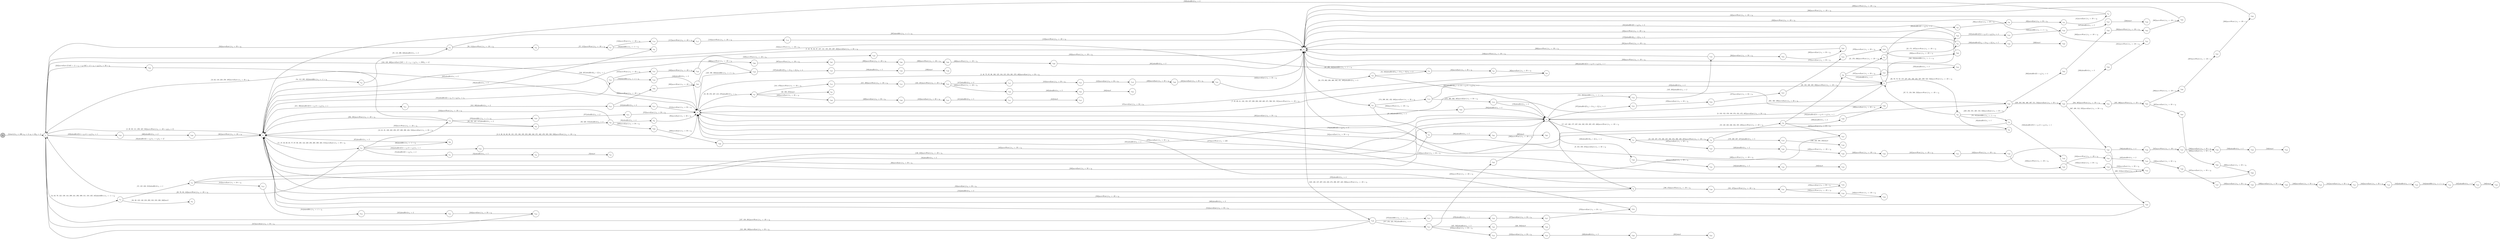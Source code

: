 digraph EFSM{
  graph [rankdir="LR", fontname="Latin Modern Math"];
  node [color="black", fillcolor="white", shape="circle", style="filled", fontname="Latin Modern Math"];
  edge [fontname="Latin Modern Math"];

  s0[fillcolor="gray", label=<s<sub>0</sub>>];
  s1[label=<s<sub>1</sub>>];
  s2[label=<s<sub>2</sub>>];
  s3[label=<s<sub>3</sub>>];
  s4[label=<s<sub>4</sub>>];
  s7[label=<s<sub>7</sub>>];
  s8[label=<s<sub>8</sub>>];
  s9[label=<s<sub>9</sub>>];
  s11[label=<s<sub>11</sub>>];
  s12[label=<s<sub>12</sub>>];
  s14[label=<s<sub>14</sub>>];
  s15[label=<s<sub>15</sub>>];
  s17[label=<s<sub>17</sub>>];
  s18[label=<s<sub>18</sub>>];
  s19[label=<s<sub>19</sub>>];
  s20[label=<s<sub>20</sub>>];
  s21[label=<s<sub>21</sub>>];
  s22[label=<s<sub>22</sub>>];
  s24[label=<s<sub>24</sub>>];
  s25[label=<s<sub>25</sub>>];
  s31[label=<s<sub>31</sub>>];
  s32[label=<s<sub>32</sub>>];
  s36[label=<s<sub>36</sub>>];
  s38[label=<s<sub>38</sub>>];
  s39[label=<s<sub>39</sub>>];
  s40[label=<s<sub>40</sub>>];
  s41[label=<s<sub>41</sub>>];
  s43[label=<s<sub>43</sub>>];
  s44[label=<s<sub>44</sub>>];
  s45[label=<s<sub>45</sub>>];
  s46[label=<s<sub>46</sub>>];
  s51[label=<s<sub>51</sub>>];
  s52[label=<s<sub>52</sub>>];
  s53[label=<s<sub>53</sub>>];
  s54[label=<s<sub>54</sub>>];
  s55[label=<s<sub>55</sub>>];
  s56[label=<s<sub>56</sub>>];
  s57[label=<s<sub>57</sub>>];
  s58[label=<s<sub>58</sub>>];
  s64[label=<s<sub>64</sub>>];
  s66[label=<s<sub>66</sub>>];
  s73[label=<s<sub>73</sub>>];
  s83[label=<s<sub>83</sub>>];
  s92[label=<s<sub>92</sub>>];
  s93[label=<s<sub>93</sub>>];
  s94[label=<s<sub>94</sub>>];
  s102[label=<s<sub>102</sub>>];
  s103[label=<s<sub>103</sub>>];
  s104[label=<s<sub>104</sub>>];
  s116[label=<s<sub>116</sub>>];
  s117[label=<s<sub>117</sub>>];
  s118[label=<s<sub>118</sub>>];
  s120[label=<s<sub>120</sub>>];
  s129[label=<s<sub>129</sub>>];
  s134[label=<s<sub>134</sub>>];
  s135[label=<s<sub>135</sub>>];
  s160[label=<s<sub>160</sub>>];
  s161[label=<s<sub>161</sub>>];
  s162[label=<s<sub>162</sub>>];
  s163[label=<s<sub>163</sub>>];
  s164[label=<s<sub>164</sub>>];
  s174[label=<s<sub>174</sub>>];
  s175[label=<s<sub>175</sub>>];
  s179[label=<s<sub>179</sub>>];
  s180[label=<s<sub>180</sub>>];
  s181[label=<s<sub>181</sub>>];
  s182[label=<s<sub>182</sub>>];
  s190[label=<s<sub>190</sub>>];
  s191[label=<s<sub>191</sub>>];
  s192[label=<s<sub>192</sub>>];
  s193[label=<s<sub>193</sub>>];
  s197[label=<s<sub>197</sub>>];
  s198[label=<s<sub>198</sub>>];
  s199[label=<s<sub>199</sub>>];
  s204[label=<s<sub>204</sub>>];
  s205[label=<s<sub>205</sub>>];
  s211[label=<s<sub>211</sub>>];
  s212[label=<s<sub>212</sub>>];
  s213[label=<s<sub>213</sub>>];
  s217[label=<s<sub>217</sub>>];
  s218[label=<s<sub>218</sub>>];
  s219[label=<s<sub>219</sub>>];
  s220[label=<s<sub>220</sub>>];
  s221[label=<s<sub>221</sub>>];
  s224[label=<s<sub>224</sub>>];
  s228[label=<s<sub>228</sub>>];
  s229[label=<s<sub>229</sub>>];
  s230[label=<s<sub>230</sub>>];
  s231[label=<s<sub>231</sub>>];
  s235[label=<s<sub>235</sub>>];
  s247[label=<s<sub>247</sub>>];
  s264[label=<s<sub>264</sub>>];
  s265[label=<s<sub>265</sub>>];
  s270[label=<s<sub>270</sub>>];
  s271[label=<s<sub>271</sub>>];
  s275[label=<s<sub>275</sub>>];
  s276[label=<s<sub>276</sub>>];
  s277[label=<s<sub>277</sub>>];
  s278[label=<s<sub>278</sub>>];
  s284[label=<s<sub>284</sub>>];
  s285[label=<s<sub>285</sub>>];
  s286[label=<s<sub>286</sub>>];
  s287[label=<s<sub>287</sub>>];
  s288[label=<s<sub>288</sub>>];
  s302[label=<s<sub>302</sub>>];
  s303[label=<s<sub>303</sub>>];
  s304[label=<s<sub>304</sub>>];
  s305[label=<s<sub>305</sub>>];
  s313[label=<s<sub>313</sub>>];
  s314[label=<s<sub>314</sub>>];
  s315[label=<s<sub>315</sub>>];
  s316[label=<s<sub>316</sub>>];
  s329[label=<s<sub>329</sub>>];
  s330[label=<s<sub>330</sub>>];
  s338[label=<s<sub>338</sub>>];
  s339[label=<s<sub>339</sub>>];
  s340[label=<s<sub>340</sub>>];
  s357[label=<s<sub>357</sub>>];
  s358[label=<s<sub>358</sub>>];
  s367[label=<s<sub>367</sub>>];
  s368[label=<s<sub>368</sub>>];
  s369[label=<s<sub>369</sub>>];
  s375[label=<s<sub>375</sub>>];
  s376[label=<s<sub>376</sub>>];
  s377[label=<s<sub>377</sub>>];
  s378[label=<s<sub>378</sub>>];
  s379[label=<s<sub>379</sub>>];
  s380[label=<s<sub>380</sub>>];
  s383[label=<s<sub>383</sub>>];
  s394[label=<s<sub>394</sub>>];
  s395[label=<s<sub>395</sub>>];
  s396[label=<s<sub>396</sub>>];
  s397[label=<s<sub>397</sub>>];
  s398[label=<s<sub>398</sub>>];
  s399[label=<s<sub>399</sub>>];
  s400[label=<s<sub>400</sub>>];
  s408[label=<s<sub>408</sub>>];
  s409[label=<s<sub>409</sub>>];
  s410[label=<s<sub>410</sub>>];
  s411[label=<s<sub>411</sub>>];
  s412[label=<s<sub>412</sub>>];
  s414[label=<s<sub>414</sub>>];
  s415[label=<s<sub>415</sub>>];
  s416[label=<s<sub>416</sub>>];
  s417[label=<s<sub>417</sub>>];
  s418[label=<s<sub>418</sub>>];
  s419[label=<s<sub>419</sub>>];
  s420[label=<s<sub>420</sub>>];
  s421[label=<s<sub>421</sub>>];
  s425[label=<s<sub>425</sub>>];
  s426[label=<s<sub>426</sub>>];
  s427[label=<s<sub>427</sub>>];
  s428[label=<s<sub>428</sub>>];
  s429[label=<s<sub>429</sub>>];
  s430[label=<s<sub>430</sub>>];
  s431[label=<s<sub>431</sub>>];
  s432[label=<s<sub>432</sub>>];
  s433[label=<s<sub>433</sub>>];
  s434[label=<s<sub>434</sub>>];
  s435[label=<s<sub>435</sub>>];
  s436[label=<s<sub>436</sub>>];
  s437[label=<s<sub>437</sub>>];
  s438[label=<s<sub>438</sub>>];
  s439[label=<s<sub>439</sub>>];
  s440[label=<s<sub>440</sub>>];
  s441[label=<s<sub>441</sub>>];
  s442[label=<s<sub>442</sub>>];
  s443[label=<s<sub>443</sub>>];
  s444[label=<s<sub>444</sub>>];
  s445[label=<s<sub>445</sub>>];
  s446[label=<s<sub>446</sub>>];
  s447[label=<s<sub>447</sub>>];
  s448[label=<s<sub>448</sub>>];
  s449[label=<s<sub>449</sub>>];
  s459[label=<s<sub>459</sub>>];
  s460[label=<s<sub>460</sub>>];
  s467[label=<s<sub>467</sub>>];
  s468[label=<s<sub>468</sub>>];
  s476[label=<s<sub>476</sub>>];
  s482[label=<s<sub>482</sub>>];
  s483[label=<s<sub>483</sub>>];
  s484[label=<s<sub>484</sub>>];
  s489[label=<s<sub>489</sub>>];
  s490[label=<s<sub>490</sub>>];
  s525[label=<s<sub>525</sub>>];
  s526[label=<s<sub>526</sub>>];
  s527[label=<s<sub>527</sub>>];
  s528[label=<s<sub>528</sub>>];
  s536[label=<s<sub>536</sub>>];
  s537[label=<s<sub>537</sub>>];
  s538[label=<s<sub>538</sub>>];
  s539[label=<s<sub>539</sub>>];
  s540[label=<s<sub>540</sub>>];

  s0->s1[label=<<i> [1]start:2/o<sub>1</sub> := 200, o<sub>2</sub> := 3, o<sub>3</sub> := 0&#91;r<sub>2</sub> := 1&#93;</i>>];
  s9->s2[label=<<i> [10]moveEast:1/o<sub>1</sub> := 50 + i<sub>0</sub></i>>];
  s14->s15[label=<<i> [15, 145, 242, 312]alienHit:0/o<sub>1</sub> := 1</i>>];
  s15->s8[label=<<i> [16]alienHit:0/o<sub>1</sub> := 2</i>>];
  s22->s4[label=<<i> [23]moveWest:1/o<sub>1</sub> := -50 + i<sub>0</sub></i>>];
  s24->s25[label=<<i> [25, 263]alienHit:0/o<sub>1</sub> := 4</i>>];
  s25->s2[label=<<i> [26]moveEast:1/o<sub>1</sub> := 50 + i<sub>0</sub></i>>];
  s11->s1[label=<<i> [28, 78, 88, 143]moveWest:1/o<sub>1</sub> := -50 + i<sub>0</sub></i>>];
  s1->s2[label=<<i> [33]alienHit:0&#91;4 &gt; r<sub>2</sub>&#93;/o<sub>1</sub> := r<sub>2</sub>&#91;r<sub>2</sub> := 2&#93;</i>>];
  s7->s38[label=<<i> [38]alienHit:0&#91;3 &gt; r<sub>2</sub>&#93;/o<sub>1</sub> := 2</i>>];
  s38->s39[label=<<i> [39]moveEast:1/o<sub>1</sub> := 50 + i<sub>0</sub></i>>];
  s39->s40[label=<<i> [40]moveEast:1/o<sub>1</sub> := 50 + i<sub>0</sub></i>>];
  s40->s41[label=<<i> [41]moveEast:1/o<sub>1</sub> := 50 + i<sub>0</sub></i>>];
  s41->s4[label=<<i> [42]moveWest:1/o<sub>1</sub> := -50 + i<sub>0</sub></i>>];
  s43->s44[label=<<i> [44, 343]alienHit:0&#91;!(r<sub>2</sub> &gt; 3&or;r<sub>2</sub> &gt; 3)&#93;/o<sub>1</sub> := 3</i>>];
  s44->s45[label=<<i> [45]moveEast:1/o<sub>1</sub> := 50 + i<sub>0</sub></i>>];
  s45->s46[label=<<i> [46]moveEast:1/o<sub>1</sub> := 50 + i<sub>0</sub></i>>];
  s46->s3[label=<<i> [47]moveEast:1/o<sub>1</sub> := 50 + i<sub>0</sub></i>>];
  s11->s51[label=<<i> [51]alienHit:0&#91;3 &gt; r<sub>2</sub>&#93;/o<sub>1</sub> := 4</i>>];
  s51->s52[label=<<i> [52]alienHit:0/o<sub>1</sub> := 5</i>>];
  s52->s53[label=<<i> [53]win:0</i>>];
  s55->s56[label=<<i> [56, 114]moveWest:1/o<sub>1</sub> := -50 + i<sub>0</sub></i>>];
  s56->s57[label=<<i> [57, 115]moveWest:1/o<sub>1</sub> := -50 + i<sub>0</sub></i>>];
  s57->s58[label=<<i> [58]shieldHit:1/o<sub>1</sub> := -1 + i<sub>0</sub></i>>];
  s58->s2[label=<<i> [59]alienHit:0/o<sub>1</sub> := 3</i>>];
  s11->s66[label=<<i> [66]shieldHit:1/o<sub>1</sub> := -1 + i<sub>0</sub></i>>];
  s66->s2[label=<<i> [67]alienHit:0/o<sub>1</sub> := 2</i>>];
  s36->s73[label=<<i> [73, 101]shieldHit:1/o<sub>1</sub> := -1 + i<sub>0</sub></i>>];
  s73->s3[label=<<i> [74]alienHit:0&#91;3 &gt; r<sub>2</sub>&#93;/o<sub>1</sub> := 3</i>>];
  s36->s83[label=<<i> [83]alienHit:0/o<sub>1</sub> := 1</i>>];
  s83->s3[label=<<i> [84]moveEast:1/o<sub>1</sub> := 50 + i<sub>0</sub></i>>];
  s1->s2[label=<<i> [2, 29, 89, 111, 259, 347, 504]moveWest:1/o<sub>1</sub> := -50 + i<sub>0</sub>&#91;r<sub>2</sub> := 5&#93;</i>>];
  s93->s94[label=<<i> [94]alienHit:0/o<sub>1</sub> := 4</i>>];
  s94->s3[label=<<i> [95]moveEast:1/o<sub>1</sub> := 50 + i<sub>0</sub></i>>];
  s31->s32[label=<<i> [32, 100, 373]win:0</i>>];
  s73->s102[label=<<i> [102]alienHit:0&#91;!(3 &gt; r<sub>2</sub>&or;3 &gt; r<sub>2</sub>)&#93;/o<sub>1</sub> := 1</i>>];
  s102->s103[label=<<i> [103]moveEast:1/o<sub>1</sub> := 50 + i<sub>0</sub></i>>];
  s103->s104[label=<<i> [104]moveEast:1/o<sub>1</sub> := 50 + i<sub>0</sub></i>>];
  s104->s3[label=<<i> [105]moveEast:1/o<sub>1</sub> := 50 + i<sub>0</sub></i>>];
  s2->s54[label=<<i> [54, 112, 295, 322]shieldHit:1/o<sub>1</sub> := -1 + i<sub>0</sub></i>>];
  s54->s55[label=<<i> [55, 113, 296, 323]alienHit:0/o<sub>1</sub> := 2</i>>];
  s57->s116[label=<<i> [116]moveWest:1/o<sub>1</sub> := -50 + i<sub>0</sub></i>>];
  s116->s117[label=<<i> [117]moveWest:1/o<sub>1</sub> := -50 + i<sub>0</sub></i>>];
  s117->s118[label=<<i> [118]moveWest:1/o<sub>1</sub> := -50 + i<sub>0</sub></i>>];
  s118->s4[label=<<i> [119]moveWest:1/o<sub>1</sub> := -50 + i<sub>0</sub></i>>];
  s1->s3[label=<<i> [124, 128, 406]moveEast:1&#91;345 &gt; -2 &times; r<sub>2</sub> + i<sub>0</sub>&#93;/o<sub>1</sub> := 250&#91;r<sub>2</sub> := 4&#93;</i>>];
  s129->s2[label=<<i> [130, 321]alienHit:0&#91;r<sub>2</sub> &gt; 2&#93;/o<sub>1</sub> := 1</i>>];
  s8->s134[label=<<i> [134, 202]shieldHit:1/o<sub>1</sub> := -1 + i<sub>0</sub></i>>];
  s134->s135[label=<<i> [135, 203]alienHit:0/o<sub>1</sub> := 2</i>>];
  s135->s4[label=<<i> [136]moveWest:1/o<sub>1</sub> := -50 + i<sub>0</sub></i>>];
  s120->s1[label=<<i> [127, 138, 291]moveWest:1/o<sub>1</sub> := -50 + i<sub>0</sub></i>>];
  s15->s8[label=<<i> [146, 243]moveWest:1/o<sub>1</sub> := -50 + i<sub>0</sub></i>>];
  s20->s7[label=<<i> [151]alienHit:0/o<sub>1</sub> := 2</i>>];
  s7->s8[label=<<i> [8, 133, 152, 159, 188, 374, 454, 472, 485]moveEast:1/o<sub>1</sub> := 50 + i<sub>0</sub></i>>];
  s9->s2[label=<<i> [154]alienHit:0/o<sub>1</sub> := 3</i>>];
  s36->s7[label=<<i> [37, 71, 158, 508, 523]moveWest:1/o<sub>1</sub> := -50 + i<sub>0</sub></i>>];
  s8->s160[label=<<i> [160]alienHit:0&#91;r<sub>2</sub> &gt; 3&#93;/o<sub>1</sub> := 4</i>>];
  s160->s161[label=<<i> [161]moveEast:1/o<sub>1</sub> := 50 + i<sub>0</sub></i>>];
  s161->s162[label=<<i> [162]alienHit:0/o<sub>1</sub> := 5</i>>];
  s162->s163[label=<<i> [163]win:0</i>>];
  s11->s164[label=<<i> [164]alienHit:0&#91;!(3 &gt; r<sub>2</sub>&or;3 &gt; r<sub>2</sub>)&#93;/o<sub>1</sub> := 1</i>>];
  s164->s8[label=<<i> [165]moveWest:1/o<sub>1</sub> := -50 + i<sub>0</sub></i>>];
  s20->s21[label=<<i> [21, 170, 336]moveWest:1/o<sub>1</sub> := -50 + i<sub>0</sub></i>>];
  s21->s22[label=<<i> [22, 171, 337]moveWest:1/o<sub>1</sub> := -50 + i<sub>0</sub></i>>];
  s22->s4[label=<<i> [172]alienHit:0&#91;r<sub>2</sub> &gt; 3&#93;/o<sub>1</sub> := 2</i>>];
  s175->s8[label=<<i> [176]alienHit:0/o<sub>1</sub> := 4</i>>];
  s2->s181[label=<<i> [181]alienHit:0&#91;3 &gt; r<sub>2</sub>, 3 &gt; r<sub>2</sub>&#93;/o<sub>1</sub> := r<sub>2</sub></i>>];
  s181->s182[label=<<i> [182]shieldHit:1/o<sub>1</sub> := -1 + i<sub>0</sub></i>>];
  s182->s3[label=<<i> [183]alienHit:0/o<sub>1</sub> := 3</i>>];
  s9->s190[label=<<i> [190, 474]moveWest:1/o<sub>1</sub> := -50 + i<sub>0</sub></i>>];
  s190->s191[label=<<i> [191, 475]moveWest:1/o<sub>1</sub> := -50 + i<sub>0</sub></i>>];
  s191->s192[label=<<i> [192]moveWest:1/o<sub>1</sub> := -50 + i<sub>0</sub></i>>];
  s192->s193[label=<<i> [193]moveWest:1/o<sub>1</sub> := -50 + i<sub>0</sub></i>>];
  s193->s2[label=<<i> [194]moveWest:1/o<sub>1</sub> := -50 + i<sub>0</sub></i>>];
  s129->s197[label=<<i> [197]alienHit:0&#91;!(r<sub>2</sub> &gt; 2&or;r<sub>2</sub> &gt; 2)&#93;/o<sub>1</sub> := 4</i>>];
  s197->s198[label=<<i> [198]alienHit:0/o<sub>1</sub> := 5</i>>];
  s198->s199[label=<<i> [199]win:0</i>>];
  s4->s43[label=<<i> [43, 200, 342]shieldHit:1/o<sub>1</sub> := -1 + i<sub>0</sub></i>>];
  s43->s8[label=<<i> [201]alienHit:0&#91;r<sub>2</sub> &gt; 3, !(3 &gt; r<sub>2</sub>&or;3 &gt; r<sub>2</sub>)&#93;/o<sub>1</sub> := 1</i>>];
  s135->s204[label=<<i> [204]moveEast:1/o<sub>1</sub> := 50 + i<sub>0</sub></i>>];
  s204->s205[label=<<i> [205]moveEast:1/o<sub>1</sub> := 50 + i<sub>0</sub></i>>];
  s205->s4[label=<<i> [206]moveWest:1/o<sub>1</sub> := -50 + i<sub>0</sub></i>>];
  s120->s1[label=<<i> [121, 208, 308]moveEast:1/o<sub>1</sub> := 50 + i<sub>0</sub></i>>];
  s2->s211[label=<<i> [211, 392]alienHit:0&#91;!(3 &gt; r<sub>2</sub>&or;3 &gt; r<sub>2</sub>)&#93;/o<sub>1</sub> := 1</i>>];
  s211->s212[label=<<i> [212, 393]alienHit:0/o<sub>1</sub> := 2</i>>];
  s212->s213[label=<<i> [213]alienHit:0/o<sub>1</sub> := 3</i>>];
  s213->s3[label=<<i> [214]moveEast:1/o<sub>1</sub> := 50 + i<sub>0</sub></i>>];
  s217->s218[label=<<i> [218]moveEast:1/o<sub>1</sub> := 50 + i<sub>0</sub></i>>];
  s218->s219[label=<<i> [219]moveEast:1/o<sub>1</sub> := 50 + i<sub>0</sub></i>>];
  s219->s220[label=<<i> [220]alienHit:0/o<sub>1</sub> := 5</i>>];
  s220->s221[label=<<i> [221]win:0</i>>];
  s1->s224[label=<<i> [224]moveEast:1&#91;!(345 &gt; -2 &times; r<sub>2</sub> + i<sub>0</sub>&or;345 &gt; -2 &times; r<sub>2</sub> + i<sub>0</sub>)&#93;/o<sub>1</sub> := 50 + i<sub>0</sub></i>>];
  s224->s3[label=<<i> [225]alienHit:0/o<sub>1</sub> := 2</i>>];
  s3->s7[label=<<i> [7, 35, 69, 81, 132, 156, 187, 226, 280, 349, 463, 471, 506, 521, 531]moveWest:1/o<sub>1</sub> := -50 + i<sub>0</sub></i>>];
  s7->s36[label=<<i> [36, 70, 72, 82, 157, 227, 281, 350, 464, 507, 509, 522, 532]moveWest:1/o<sub>1</sub> := -50 + i<sub>0</sub></i>>];
  s229->s230[label=<<i> [230]alienHit:0/o<sub>1</sub> := 3</i>>];
  s230->s231[label=<<i> [231]moveWest:1/o<sub>1</sub> := -50 + i<sub>0</sub></i>>];
  s231->s4[label=<<i> [232]moveWest:1/o<sub>1</sub> := -50 + i<sub>0</sub></i>>];
  s217->s235[label=<<i> [235]moveWest:1/o<sub>1</sub> := -50 + i<sub>0</sub></i>>];
  s235->s8[label=<<i> [236]moveWest:1/o<sub>1</sub> := -50 + i<sub>0</sub></i>>];
  s18->s179[label=<<i> [179, 239, 387, 457]alienHit:0/o<sub>1</sub> := 5</i>>];
  s179->s180[label=<<i> [180, 240, 388, 458]win:0</i>>];
  s19->s247[label=<<i> [247]moveEast:1/o<sub>1</sub> := 50 + i<sub>0</sub></i>>];
  s247->s2[label=<<i> [248]moveEast:1/o<sub>1</sub> := 50 + i<sub>0</sub></i>>];
  s12->s92[label=<<i> [92, 251, 327, 517]alienHit:0/o<sub>1</sub> := 2</i>>];
  s92->s2[label=<<i> [252]moveWest:1/o<sub>1</sub> := -50 + i<sub>0</sub></i>>];
  s12->s1[label=<<i> [13, 62, 110, 223, 258, 405]moveEast:1/o<sub>1</sub> := 50 + i<sub>0</sub></i>>];
  s25->s264[label=<<i> [264]alienHit:0/o<sub>1</sub> := 5</i>>];
  s264->s265[label=<<i> [265]win:0</i>>];
  s7->s4[label=<<i> [266]alienHit:0&#91;!(3 &gt; r<sub>2</sub>&or;3 &gt; r<sub>2</sub>)&#93;/o<sub>1</sub> := 1</i>>];
  s4->s2[label=<<i> [5, 49, 76, 86, 97, 107, 141, 185, 255, 267, 402]moveEast:1/o<sub>1</sub> := 50 + i<sub>0</sub></i>>];
  s12->s270[label=<<i> [270]shieldHit:1/o<sub>1</sub> := -1 + i<sub>0</sub></i>>];
  s270->s271[label=<<i> [271]alienHit:0/o<sub>1</sub> := 2</i>>];
  s271->s3[label=<<i> [272]moveEast:1/o<sub>1</sub> := 50 + i<sub>0</sub></i>>];
  s3->s4[label=<<i> [4, 48, 75, 85, 96, 106, 125, 184, 215, 254, 261, 273, 492]moveEast:1/o<sub>1</sub> := 50 + i<sub>0</sub></i>>];
  s120->s275[label=<<i> [275]shieldHit:1/o<sub>1</sub> := -1 + i<sub>0</sub></i>>];
  s275->s276[label=<<i> [276]alienHit:0/o<sub>1</sub> := 3</i>>];
  s276->s277[label=<<i> [277]moveEast:1/o<sub>1</sub> := 50 + i<sub>0</sub></i>>];
  s277->s278[label=<<i> [278]moveEast:1/o<sub>1</sub> := 50 + i<sub>0</sub></i>>];
  s278->s3[label=<<i> [279]moveEast:1/o<sub>1</sub> := 50 + i<sub>0</sub></i>>];
  s229->s284[label=<<i> [284, 365]moveWest:1/o<sub>1</sub> := -50 + i<sub>0</sub></i>>];
  s284->s285[label=<<i> [285, 366]moveWest:1/o<sub>1</sub> := -50 + i<sub>0</sub></i>>];
  s285->s286[label=<<i> [286]moveWest:1/o<sub>1</sub> := -50 + i<sub>0</sub></i>>];
  s286->s287[label=<<i> [287]moveWest:1/o<sub>1</sub> := -50 + i<sub>0</sub></i>>];
  s287->s288[label=<<i> [288]moveWest:1/o<sub>1</sub> := -50 + i<sub>0</sub></i>>];
  s288->s4[label=<<i> [289]moveWest:1/o<sub>1</sub> := -50 + i<sub>0</sub></i>>];
  s12->s2[label=<<i> [294, 391]moveWest:1/o<sub>1</sub> := -50 + i<sub>0</sub></i>>];
  s55->s4[label=<<i> [297]shieldHit:1/o<sub>1</sub> := -1 + i<sub>0</sub></i>>];
  s174->s175[label=<<i> [175, 300, 362, 495]moveEast:1/o<sub>1</sub> := 50 + i<sub>0</sub></i>>];
  s228->s302[label=<<i> [302]alienHit:0&#91;3 &gt; r<sub>2</sub>&#93;/o<sub>1</sub> := 4</i>>];
  s302->s303[label=<<i> [303]moveWest:1/o<sub>1</sub> := -50 + i<sub>0</sub></i>>];
  s303->s304[label=<<i> [304]moveWest:1/o<sub>1</sub> := -50 + i<sub>0</sub></i>>];
  s304->s305[label=<<i> [305]moveWest:1/o<sub>1</sub> := -50 + i<sub>0</sub></i>>];
  s305->s4[label=<<i> [306]moveWest:1/o<sub>1</sub> := -50 + i<sub>0</sub></i>>];
  s15->s313[label=<<i> [313]moveEast:1/o<sub>1</sub> := 50 + i<sub>0</sub></i>>];
  s313->s314[label=<<i> [314]shieldHit:1/o<sub>1</sub> := -1 + i<sub>0</sub></i>>];
  s314->s315[label=<<i> [315]alienHit:0/o<sub>1</sub> := 2</i>>];
  s315->s316[label=<<i> [316]moveEast:1/o<sub>1</sub> := 50 + i<sub>0</sub></i>>];
  s316->s1[label=<<i> [317]moveEast:1/o<sub>1</sub> := 50 + i<sub>0</sub></i>>];
  s3->s129[label=<<i> [129, 196, 320]shieldHit:1/o<sub>1</sub> := -1 + i<sub>0</sub></i>>];
  s55->s1[label=<<i> [324]moveEast:1/o<sub>1</sub> := 50 + i<sub>0</sub></i>>];
  s1->s14[label=<<i> [14, 63, 79, 122, 139, 144, 209, 241, 292, 309, 311, 318, 325, 345]shieldHit:1/o<sub>1</sub> := -1 + i<sub>0</sub></i>>];
  s14->s64[label=<<i> [64, 80, 123, 140, 210, 293, 310, 319, 326, 346]lose:0</i>>];
  s92->s93[label=<<i> [93, 328, 518]alienHit:0/o<sub>1</sub> := 3</i>>];
  s93->s329[label=<<i> [329]moveEast:1/o<sub>1</sub> := 50 + i<sub>0</sub></i>>];
  s329->s330[label=<<i> [330]moveEast:1/o<sub>1</sub> := 50 + i<sub>0</sub></i>>];
  s330->s8[label=<<i> [331]alienHit:0/o<sub>1</sub> := 4</i>>];
  s18->s19[label=<<i> [19, 149, 168, 246, 334, 355, 488]moveWest:1/o<sub>1</sub> := -50 + i<sub>0</sub></i>>];
  s19->s20[label=<<i> [20, 150, 169, 335, 356]moveWest:1/o<sub>1</sub> := -50 + i<sub>0</sub></i>>];
  s22->s338[label=<<i> [338]alienHit:0&#91;!(r<sub>2</sub> &gt; 3&or;r<sub>2</sub> &gt; 3)&#93;/o<sub>1</sub> := 5</i>>];
  s338->s339[label=<<i> [339]win:0</i>>];
  s7->s340[label=<<i> [340, 524]shieldHit:1/o<sub>1</sub> := -1 + i<sub>0</sub></i>>];
  s340->s4[label=<<i> [341]alienHit:0&#91;3 &gt; r<sub>2</sub>&#93;/o<sub>1</sub> := 2</i>>];
  s44->s1[label=<<i> [344]moveWest:1/o<sub>1</sub> := -50 + i<sub>0</sub></i>>];
  s228->s8[label=<<i> [352]alienHit:0&#91;!(3 &gt; r<sub>2</sub>&or;3 &gt; r<sub>2</sub>)&#93;/o<sub>1</sub> := 1</i>>];
  s8->s17[label=<<i> [17, 147, 166, 177, 237, 244, 332, 353, 385, 455, 486]moveWest:1/o<sub>1</sub> := -50 + i<sub>0</sub></i>>];
  s17->s18[label=<<i> [18, 148, 167, 178, 238, 245, 333, 354, 386, 456, 487]moveWest:1/o<sub>1</sub> := -50 + i<sub>0</sub></i>>];
  s20->s357[label=<<i> [357]moveEast:1/o<sub>1</sub> := 50 + i<sub>0</sub></i>>];
  s357->s358[label=<<i> [358]alienHit:0/o<sub>1</sub> := 2</i>>];
  s358->s4[label=<<i> [359]moveWest:1/o<sub>1</sub> := -50 + i<sub>0</sub></i>>];
  s24->s174[label=<<i> [174, 299, 361, 452, 494]moveEast:1/o<sub>1</sub> := 50 + i<sub>0</sub></i>>];
  s285->s367[label=<<i> [367]moveEast:1/o<sub>1</sub> := 50 + i<sub>0</sub></i>>];
  s367->s368[label=<<i> [368]moveEast:1/o<sub>1</sub> := 50 + i<sub>0</sub></i>>];
  s368->s369[label=<<i> [369]moveEast:1/o<sub>1</sub> := 50 + i<sub>0</sub></i>>];
  s369->s2[label=<<i> [370]alienHit:0/o<sub>1</sub> := 4</i>>];
  s8->s375[label=<<i> [375]alienHit:0&#91;!(r<sub>2</sub> &gt; 3&or;r<sub>2</sub> &gt; 3)&#93;/o<sub>1</sub> := 2</i>>];
  s375->s376[label=<<i> [376]moveEast:1/o<sub>1</sub> := 50 + i<sub>0</sub></i>>];
  s376->s377[label=<<i> [377]moveEast:1/o<sub>1</sub> := 50 + i<sub>0</sub></i>>];
  s377->s378[label=<<i> [378]moveEast:1/o<sub>1</sub> := 50 + i<sub>0</sub></i>>];
  s378->s379[label=<<i> [379]moveEast:1/o<sub>1</sub> := 50 + i<sub>0</sub></i>>];
  s379->s380[label=<<i> [380]moveWest:1/o<sub>1</sub> := -50 + i<sub>0</sub></i>>];
  s380->s4[label=<<i> [381]moveWest:1/o<sub>1</sub> := -50 + i<sub>0</sub></i>>];
  s4->s24[label=<<i> [24, 173, 262, 298, 360, 382, 451, 493]alienHit:0/o<sub>1</sub> := 3</i>>];
  s24->s383[label=<<i> [383]moveWest:1/o<sub>1</sub> := -50 + i<sub>0</sub></i>>];
  s383->s8[label=<<i> [384]alienHit:0/o<sub>1</sub> := 4</i>>];
  s212->s394[label=<<i> [394]moveWest:1/o<sub>1</sub> := -50 + i<sub>0</sub></i>>];
  s394->s395[label=<<i> [395]moveWest:1/o<sub>1</sub> := -50 + i<sub>0</sub></i>>];
  s395->s396[label=<<i> [396]moveWest:1/o<sub>1</sub> := -50 + i<sub>0</sub></i>>];
  s396->s397[label=<<i> [397]moveWest:1/o<sub>1</sub> := -50 + i<sub>0</sub></i>>];
  s397->s398[label=<<i> [398]moveWest:1/o<sub>1</sub> := -50 + i<sub>0</sub></i>>];
  s398->s399[label=<<i> [399]moveWest:1/o<sub>1</sub> := -50 + i<sub>0</sub></i>>];
  s399->s400[label=<<i> [400]moveWest:1/o<sub>1</sub> := -50 + i<sub>0</sub></i>>];
  s400->s4[label=<<i> [401]alienHit:0/o<sub>1</sub> := 3</i>>];
  s2->s11[label=<<i> [11, 27, 50, 60, 65, 77, 87, 90, 108, 142, 249, 256, 268, 389, 403, 515]moveEast:1/o<sub>1</sub> := 50 + i<sub>0</sub></i>>];
  s11->s12[label=<<i> [12, 61, 91, 109, 222, 250, 257, 269, 390, 404, 516]moveEast:1/o<sub>1</sub> := 50 + i<sub>0</sub></i>>];
  s3->s31[label=<<i> [31, 99, 372, 407, 413, 478]alienHit:0/o<sub>1</sub> := r<sub>2</sub></i>>];
  s31->s408[label=<<i> [408]moveEast:1/o<sub>1</sub> := 50 + i<sub>0</sub></i>>];
  s408->s409[label=<<i> [409]moveEast:1/o<sub>1</sub> := 50 + i<sub>0</sub></i>>];
  s409->s410[label=<<i> [410]moveEast:1/o<sub>1</sub> := 50 + i<sub>0</sub></i>>];
  s410->s411[label=<<i> [411]alienHit:0/o<sub>1</sub> := 5</i>>];
  s411->s412[label=<<i> [412]win:0</i>>];
  s31->s414[label=<<i> [414, 479]moveWest:1/o<sub>1</sub> := -50 + i<sub>0</sub></i>>];
  s414->s415[label=<<i> [415, 480]moveWest:1/o<sub>1</sub> := -50 + i<sub>0</sub></i>>];
  s415->s416[label=<<i> [416, 481]moveWest:1/o<sub>1</sub> := -50 + i<sub>0</sub></i>>];
  s416->s417[label=<<i> [417]alienHit:0/o<sub>1</sub> := 3</i>>];
  s417->s418[label=<<i> [418]moveEast:1/o<sub>1</sub> := 50 + i<sub>0</sub></i>>];
  s418->s419[label=<<i> [419]moveEast:1/o<sub>1</sub> := 50 + i<sub>0</sub></i>>];
  s419->s420[label=<<i> [420]moveEast:1/o<sub>1</sub> := 50 + i<sub>0</sub></i>>];
  s420->s421[label=<<i> [421]moveEast:1/o<sub>1</sub> := 50 + i<sub>0</sub></i>>];
  s421->s4[label=<<i> [422]moveEast:1/o<sub>1</sub> := 50 + i<sub>0</sub></i>>];
  s4->s120[label=<<i> [120, 126, 137, 207, 216, 233, 274, 290, 307, 423, 500]moveWest:1/o<sub>1</sub> := -50 + i<sub>0</sub></i>>];
  s120->s217[label=<<i> [217, 234, 424, 501]alienHit:0/o<sub>1</sub> := 4</i>>];
  s217->s425[label=<<i> [425, 502]alienHit:0/o<sub>1</sub> := 5</i>>];
  s425->s426[label=<<i> [426, 503]win:0</i>>];
  s17->s427[label=<<i> [427]moveEast:1/o<sub>1</sub> := 50 + i<sub>0</sub></i>>];
  s427->s428[label=<<i> [428]alienHit:0/o<sub>1</sub> := 2</i>>];
  s428->s429[label=<<i> [429]moveWest:1/o<sub>1</sub> := -50 + i<sub>0</sub></i>>];
  s429->s430[label=<<i> [430]moveWest:1/o<sub>1</sub> := -50 + i<sub>0</sub></i>>];
  s430->s431[label=<<i> [431]moveWest:1/o<sub>1</sub> := -50 + i<sub>0</sub></i>>];
  s431->s432[label=<<i> [432]moveWest:1/o<sub>1</sub> := -50 + i<sub>0</sub></i>>];
  s432->s433[label=<<i> [433]moveWest:1/o<sub>1</sub> := -50 + i<sub>0</sub></i>>];
  s433->s434[label=<<i> [434]moveWest:1/o<sub>1</sub> := -50 + i<sub>0</sub></i>>];
  s434->s435[label=<<i> [435]alienHit:0/o<sub>1</sub> := 3</i>>];
  s435->s436[label=<<i> [436]moveEast:1/o<sub>1</sub> := 50 + i<sub>0</sub></i>>];
  s436->s437[label=<<i> [437]moveEast:1/o<sub>1</sub> := 50 + i<sub>0</sub></i>>];
  s437->s438[label=<<i> [438]moveEast:1/o<sub>1</sub> := 50 + i<sub>0</sub></i>>];
  s438->s439[label=<<i> [439]moveEast:1/o<sub>1</sub> := 50 + i<sub>0</sub></i>>];
  s439->s440[label=<<i> [440]moveEast:1/o<sub>1</sub> := 50 + i<sub>0</sub></i>>];
  s440->s441[label=<<i> [441]moveEast:1/o<sub>1</sub> := 50 + i<sub>0</sub></i>>];
  s441->s442[label=<<i> [442]moveEast:1/o<sub>1</sub> := 50 + i<sub>0</sub></i>>];
  s442->s443[label=<<i> [443]alienHit:0/o<sub>1</sub> := 4</i>>];
  s443->s444[label=<<i> [444]shieldHit:1/o<sub>1</sub> := -1 + i<sub>0</sub></i>>];
  s444->s445[label=<<i> [445]alienHit:0/o<sub>1</sub> := 5</i>>];
  s445->s446[label=<<i> [446]win:0</i>>];
  s181->s447[label=<<i> [447]moveWest:1/o<sub>1</sub> := -50 + i<sub>0</sub></i>>];
  s447->s448[label=<<i> [448]moveWest:1/o<sub>1</sub> := -50 + i<sub>0</sub></i>>];
  s448->s449[label=<<i> [449]moveWest:1/o<sub>1</sub> := -50 + i<sub>0</sub></i>>];
  s449->s4[label=<<i> [450]moveWest:1/o<sub>1</sub> := -50 + i<sub>0</sub></i>>];
  s174->s7[label=<<i> [453]alienHit:0/o<sub>1</sub> := 4</i>>];
  s1->s459[label=<<i> [459]alienHit:0&#91;!(4 &gt; r<sub>2</sub>&or;4 &gt; r<sub>2</sub>)&#93;/o<sub>1</sub> := 1</i>>];
  s459->s460[label=<<i> [460]alienHit:0/o<sub>1</sub> := 2</i>>];
  s460->s2[label=<<i> [461]moveWest:1/o<sub>1</sub> := -50 + i<sub>0</sub></i>>];
  s467->s468[label=<<i> [468, 513]moveEast:1/o<sub>1</sub> := 50 + i<sub>0</sub></i>>];
  s468->s2[label=<<i> [469]alienHit:0/o<sub>1</sub> := 3</i>>];
  s8->s9[label=<<i> [9, 153, 189, 473]moveEast:1/o<sub>1</sub> := 50 + i<sub>0</sub></i>>];
  s191->s476[label=<<i> [476]moveEast:1/o<sub>1</sub> := 50 + i<sub>0</sub></i>>];
  s476->s3[label=<<i> [477]moveWest:1/o<sub>1</sub> := 250</i>>];
  s416->s482[label=<<i> [482]moveWest:1/o<sub>1</sub> := -50 + i<sub>0</sub></i>>];
  s482->s483[label=<<i> [483]alienHit:0/o<sub>1</sub> := 5</i>>];
  s483->s484[label=<<i> [484]win:0</i>>];
  s19->s489[label=<<i> [489]alienHit:0/o<sub>1</sub> := 2</i>>];
  s489->s490[label=<<i> [490]moveEast:1/o<sub>1</sub> := 50 + i<sub>0</sub></i>>];
  s490->s3[label=<<i> [491]moveEast:1/o<sub>1</sub> := 50 + i<sub>0</sub></i>>];
  s175->s228[label=<<i> [301, 363, 496]moveEast:1/o<sub>1</sub> := 50 + i<sub>0</sub></i>>];
  s228->s229[label=<<i> [229, 283, 364, 466, 497, 511, 534]moveEast:1/o<sub>1</sub> := 50 + i<sub>0</sub></i>>];
  s467->s4[label=<<i> [499]moveWest:1/o<sub>1</sub> := -50 + i<sub>0</sub></i>>];
  s468->s2[label=<<i> [514]moveEast:1/o<sub>1</sub> := 50 + i<sub>0</sub></i>>];
  s93->s2[label=<<i> [519]moveWest:1/o<sub>1</sub> := -50 + i<sub>0</sub></i>>];
  s2->s3[label=<<i> [3, 6, 30, 34, 68, 98, 131, 155, 186, 195, 253, 260, 348, 371, 462, 470, 505, 520, 530]moveWest:1/o<sub>1</sub> := -50 + i<sub>0</sub></i>>];
  s340->s525[label=<<i> [525]alienHit:0&#91;!(3 &gt; r<sub>2</sub>&or;3 &gt; r<sub>2</sub>)&#93;/o<sub>1</sub> := 4</i>>];
  s525->s526[label=<<i> [526]shieldHit:1/o<sub>1</sub> := -1 + i<sub>0</sub></i>>];
  s526->s527[label=<<i> [527]alienHit:0/o<sub>1</sub> := 5</i>>];
  s527->s528[label=<<i> [528]win:0</i>>];
  s41->s2[label=<<i> [529]alienHit:0/o<sub>1</sub> := 3</i>>];
  s36->s228[label=<<i> [228, 282, 351, 465, 510, 533]moveEast:1/o<sub>1</sub> := 50 + i<sub>0</sub></i>>];
  s229->s467[label=<<i> [467, 498, 512, 535]moveEast:1/o<sub>1</sub> := 50 + i<sub>0</sub></i>>];
  s467->s536[label=<<i> [536]alienHit:0/o<sub>1</sub> := 4</i>>];
  s536->s537[label=<<i> [537]moveWest:1/o<sub>1</sub> := -50 + i<sub>0</sub></i>>];
  s537->s538[label=<<i> [538]moveEast:1/o<sub>1</sub> := 50 + i<sub>0</sub></i>>];
  s538->s539[label=<<i> [539]alienHit:0/o<sub>1</sub> := 5</i>>];
  s539->s540[label=<<i> [540]win:0</i>>];
}